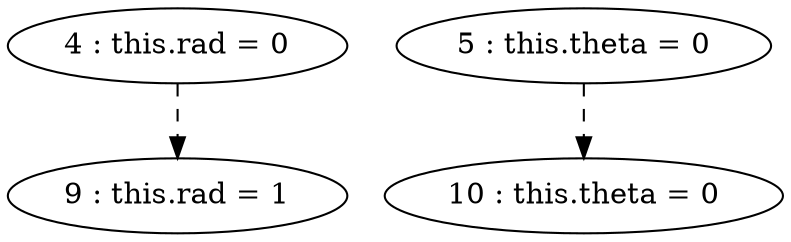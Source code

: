 digraph G {
"4 : this.rad = 0"
"4 : this.rad = 0" -> "9 : this.rad = 1" [style=dashed]
"5 : this.theta = 0"
"5 : this.theta = 0" -> "10 : this.theta = 0" [style=dashed]
"9 : this.rad = 1"
"10 : this.theta = 0"
}